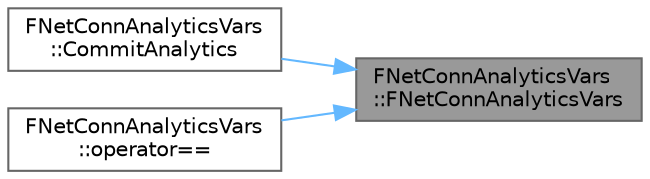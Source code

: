 digraph "FNetConnAnalyticsVars::FNetConnAnalyticsVars"
{
 // INTERACTIVE_SVG=YES
 // LATEX_PDF_SIZE
  bgcolor="transparent";
  edge [fontname=Helvetica,fontsize=10,labelfontname=Helvetica,labelfontsize=10];
  node [fontname=Helvetica,fontsize=10,shape=box,height=0.2,width=0.4];
  rankdir="RL";
  Node1 [id="Node000001",label="FNetConnAnalyticsVars\l::FNetConnAnalyticsVars",height=0.2,width=0.4,color="gray40", fillcolor="grey60", style="filled", fontcolor="black",tooltip="Default constructor."];
  Node1 -> Node2 [id="edge1_Node000001_Node000002",dir="back",color="steelblue1",style="solid",tooltip=" "];
  Node2 [id="Node000002",label="FNetConnAnalyticsVars\l::CommitAnalytics",height=0.2,width=0.4,color="grey40", fillcolor="white", style="filled",URL="$d2/d16/structFNetConnAnalyticsVars.html#af5b79bf1b024a04ea4d47efd9e694b6e",tooltip=" "];
  Node1 -> Node3 [id="edge2_Node000001_Node000003",dir="back",color="steelblue1",style="solid",tooltip=" "];
  Node3 [id="Node000003",label="FNetConnAnalyticsVars\l::operator==",height=0.2,width=0.4,color="grey40", fillcolor="white", style="filled",URL="$d2/d16/structFNetConnAnalyticsVars.html#a4b88a4009d7a2a1585abd3cdac479cba",tooltip=" "];
}
